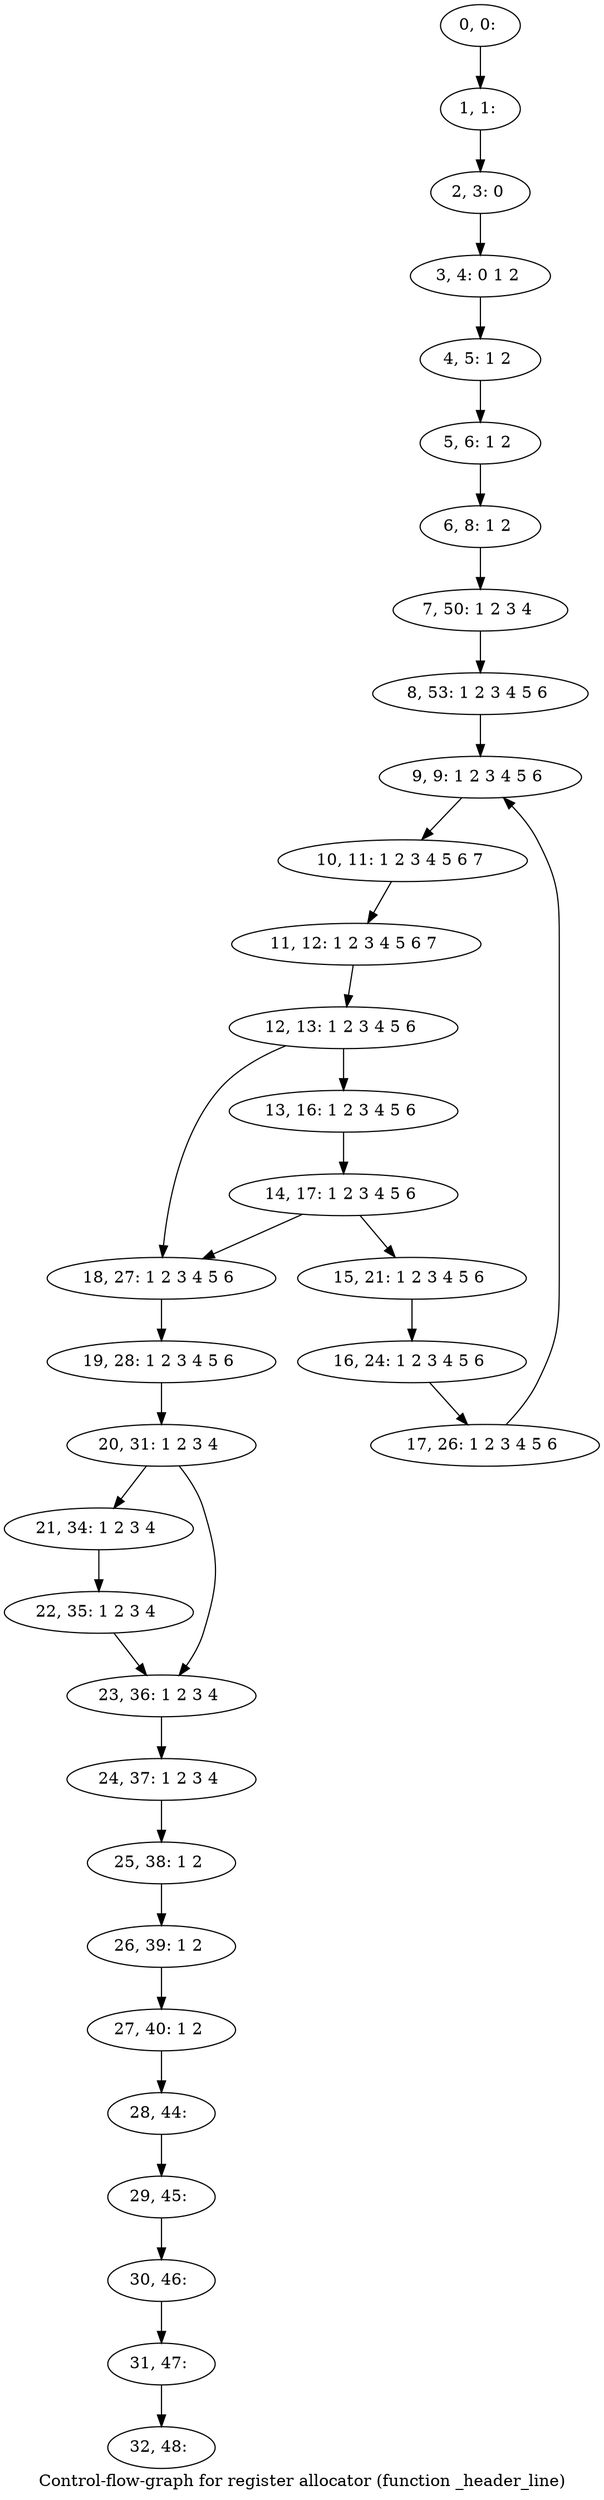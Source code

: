 digraph G {
graph [label="Control-flow-graph for register allocator (function _header_line)"]
0[label="0, 0: "];
1[label="1, 1: "];
2[label="2, 3: 0 "];
3[label="3, 4: 0 1 2 "];
4[label="4, 5: 1 2 "];
5[label="5, 6: 1 2 "];
6[label="6, 8: 1 2 "];
7[label="7, 50: 1 2 3 4 "];
8[label="8, 53: 1 2 3 4 5 6 "];
9[label="9, 9: 1 2 3 4 5 6 "];
10[label="10, 11: 1 2 3 4 5 6 7 "];
11[label="11, 12: 1 2 3 4 5 6 7 "];
12[label="12, 13: 1 2 3 4 5 6 "];
13[label="13, 16: 1 2 3 4 5 6 "];
14[label="14, 17: 1 2 3 4 5 6 "];
15[label="15, 21: 1 2 3 4 5 6 "];
16[label="16, 24: 1 2 3 4 5 6 "];
17[label="17, 26: 1 2 3 4 5 6 "];
18[label="18, 27: 1 2 3 4 5 6 "];
19[label="19, 28: 1 2 3 4 5 6 "];
20[label="20, 31: 1 2 3 4 "];
21[label="21, 34: 1 2 3 4 "];
22[label="22, 35: 1 2 3 4 "];
23[label="23, 36: 1 2 3 4 "];
24[label="24, 37: 1 2 3 4 "];
25[label="25, 38: 1 2 "];
26[label="26, 39: 1 2 "];
27[label="27, 40: 1 2 "];
28[label="28, 44: "];
29[label="29, 45: "];
30[label="30, 46: "];
31[label="31, 47: "];
32[label="32, 48: "];
0->1 ;
1->2 ;
2->3 ;
3->4 ;
4->5 ;
5->6 ;
6->7 ;
7->8 ;
8->9 ;
9->10 ;
10->11 ;
11->12 ;
12->13 ;
12->18 ;
13->14 ;
14->15 ;
14->18 ;
15->16 ;
16->17 ;
17->9 ;
18->19 ;
19->20 ;
20->21 ;
20->23 ;
21->22 ;
22->23 ;
23->24 ;
24->25 ;
25->26 ;
26->27 ;
27->28 ;
28->29 ;
29->30 ;
30->31 ;
31->32 ;
}
